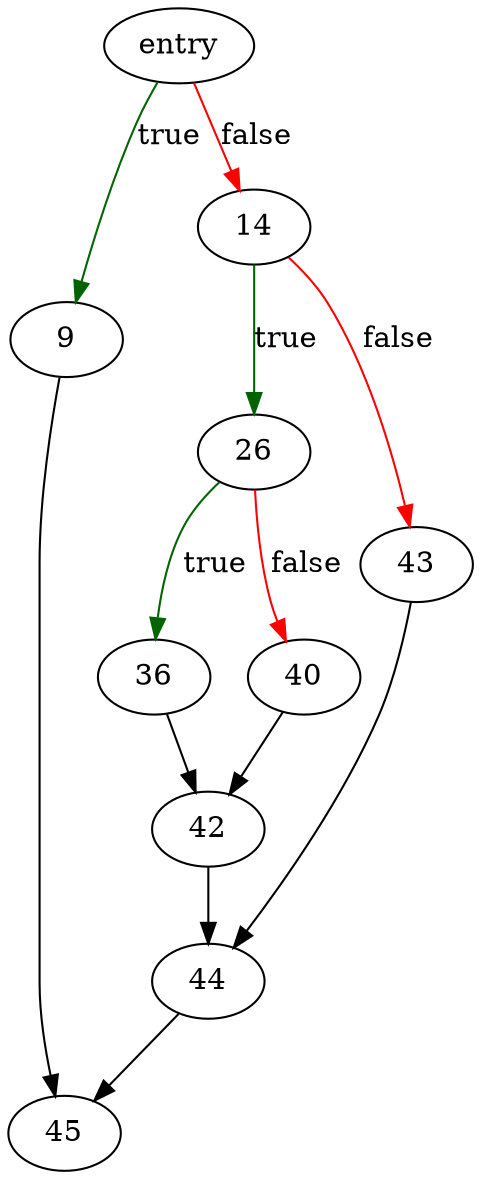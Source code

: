 digraph "saveCursorKey" {
	// Node definitions.
	1 [label=entry];
	9;
	14;
	26;
	36;
	40;
	42;
	43;
	44;
	45;

	// Edge definitions.
	1 -> 9 [
		color=darkgreen
		label=true
	];
	1 -> 14 [
		color=red
		label=false
	];
	9 -> 45;
	14 -> 26 [
		color=darkgreen
		label=true
	];
	14 -> 43 [
		color=red
		label=false
	];
	26 -> 36 [
		color=darkgreen
		label=true
	];
	26 -> 40 [
		color=red
		label=false
	];
	36 -> 42;
	40 -> 42;
	42 -> 44;
	43 -> 44;
	44 -> 45;
}